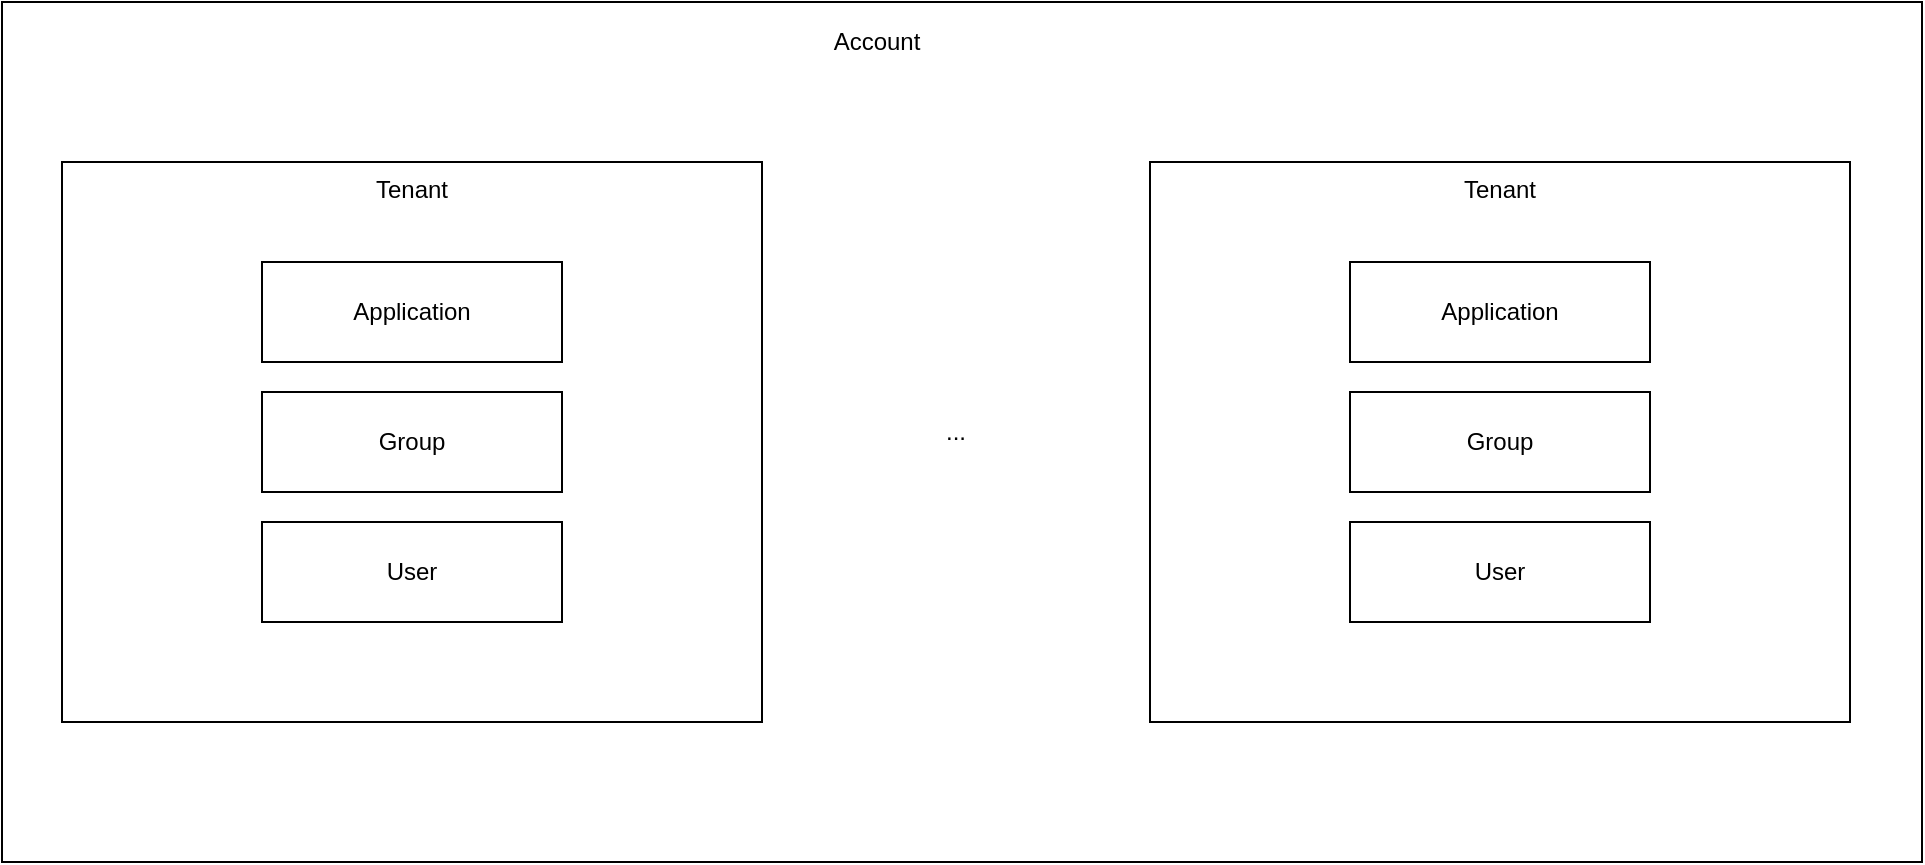 <mxfile version="12.2.4" pages="1"><diagram id="hFeSkm7L6gFdGYVr-69c" name="Page-1"><mxGraphModel dx="1139" dy="542" grid="1" gridSize="10" guides="1" tooltips="1" connect="1" arrows="1" fold="1" page="1" pageScale="1" pageWidth="1169" pageHeight="827" math="0" shadow="0"><root><mxCell id="0"/><mxCell id="1" parent="0"/><mxCell id="2" value="" style="rounded=0;whiteSpace=wrap;html=1;" parent="1" vertex="1"><mxGeometry x="10" y="50" width="960" height="430" as="geometry"/></mxCell><mxCell id="3" value="Tenant" style="rounded=0;whiteSpace=wrap;html=1;verticalAlign=top;" parent="1" vertex="1"><mxGeometry x="40" y="130" width="350" height="280" as="geometry"/></mxCell><mxCell id="6" value="Application" style="rounded=0;whiteSpace=wrap;html=1;" parent="1" vertex="1"><mxGeometry x="140" y="180" width="150" height="50" as="geometry"/></mxCell><mxCell id="7" value="Group" style="rounded=0;whiteSpace=wrap;html=1;" parent="1" vertex="1"><mxGeometry x="140" y="245" width="150" height="50" as="geometry"/></mxCell><mxCell id="8" value="User" style="rounded=0;whiteSpace=wrap;html=1;" parent="1" vertex="1"><mxGeometry x="140" y="310" width="150" height="50" as="geometry"/></mxCell><mxCell id="10" value="Account" style="text;html=1;strokeColor=none;fillColor=none;align=center;verticalAlign=middle;whiteSpace=wrap;rounded=0;" vertex="1" parent="1"><mxGeometry x="390" y="60" width="115" height="20" as="geometry"/></mxCell><mxCell id="11" value="Tenant" style="rounded=0;whiteSpace=wrap;html=1;verticalAlign=top;" vertex="1" parent="1"><mxGeometry x="584" y="130" width="350" height="280" as="geometry"/></mxCell><mxCell id="12" value="Application" style="rounded=0;whiteSpace=wrap;html=1;" vertex="1" parent="1"><mxGeometry x="684" y="180" width="150" height="50" as="geometry"/></mxCell><mxCell id="13" value="Group" style="rounded=0;whiteSpace=wrap;html=1;" vertex="1" parent="1"><mxGeometry x="684" y="245" width="150" height="50" as="geometry"/></mxCell><mxCell id="14" value="User" style="rounded=0;whiteSpace=wrap;html=1;" vertex="1" parent="1"><mxGeometry x="684" y="310" width="150" height="50" as="geometry"/></mxCell><mxCell id="15" value="..." style="text;html=1;resizable=0;points=[];autosize=1;align=left;verticalAlign=top;spacingTop=-4;" vertex="1" parent="1"><mxGeometry x="480" y="255" width="30" height="20" as="geometry"/></mxCell></root></mxGraphModel></diagram></mxfile>